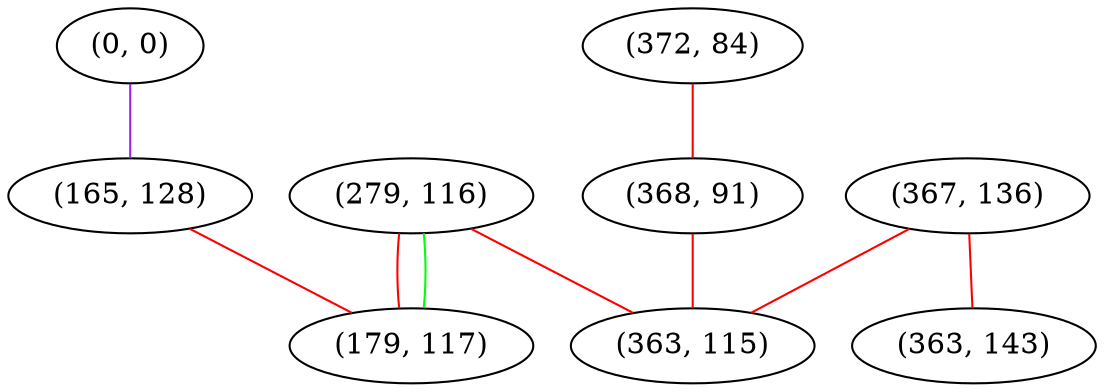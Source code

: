 graph "" {
"(0, 0)";
"(372, 84)";
"(279, 116)";
"(368, 91)";
"(367, 136)";
"(165, 128)";
"(363, 143)";
"(363, 115)";
"(179, 117)";
"(0, 0)" -- "(165, 128)"  [color=purple, key=0, weight=4];
"(372, 84)" -- "(368, 91)"  [color=red, key=0, weight=1];
"(279, 116)" -- "(363, 115)"  [color=red, key=0, weight=1];
"(279, 116)" -- "(179, 117)"  [color=red, key=0, weight=1];
"(279, 116)" -- "(179, 117)"  [color=green, key=1, weight=2];
"(368, 91)" -- "(363, 115)"  [color=red, key=0, weight=1];
"(367, 136)" -- "(363, 143)"  [color=red, key=0, weight=1];
"(367, 136)" -- "(363, 115)"  [color=red, key=0, weight=1];
"(165, 128)" -- "(179, 117)"  [color=red, key=0, weight=1];
}
